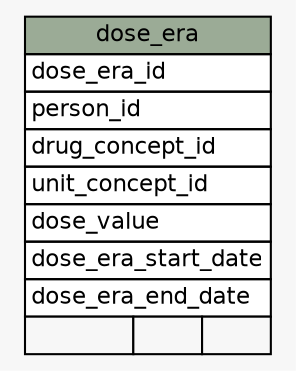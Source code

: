 // dot 2.38.0 on Linux 3.16.0-38-generic
// SchemaSpy rev 590
digraph "dose_era" {
  graph [
    rankdir="RL"
    bgcolor="#f7f7f7"
    nodesep="0.18"
    ranksep="0.46"
    fontname="Helvetica"
    fontsize="11"
  ];
  node [
    fontname="Helvetica"
    fontsize="11"
    shape="plaintext"
  ];
  edge [
    arrowsize="0.8"
  ];
  "dose_era" [
    label=<
    <TABLE BORDER="0" CELLBORDER="1" CELLSPACING="0" BGCOLOR="#ffffff">
      <TR><TD COLSPAN="3" BGCOLOR="#9bab96" ALIGN="CENTER">dose_era</TD></TR>
      <TR><TD PORT="dose_era_id" COLSPAN="3" ALIGN="LEFT">dose_era_id</TD></TR>
      <TR><TD PORT="person_id" COLSPAN="3" ALIGN="LEFT">person_id</TD></TR>
      <TR><TD PORT="drug_concept_id" COLSPAN="3" ALIGN="LEFT">drug_concept_id</TD></TR>
      <TR><TD PORT="unit_concept_id" COLSPAN="3" ALIGN="LEFT">unit_concept_id</TD></TR>
      <TR><TD PORT="dose_value" COLSPAN="3" ALIGN="LEFT">dose_value</TD></TR>
      <TR><TD PORT="dose_era_start_date" COLSPAN="3" ALIGN="LEFT">dose_era_start_date</TD></TR>
      <TR><TD PORT="dose_era_end_date" COLSPAN="3" ALIGN="LEFT">dose_era_end_date</TD></TR>
      <TR><TD ALIGN="LEFT" BGCOLOR="#f7f7f7">  </TD><TD ALIGN="RIGHT" BGCOLOR="#f7f7f7">  </TD><TD ALIGN="RIGHT" BGCOLOR="#f7f7f7">  </TD></TR>
    </TABLE>>
    URL="tables/dose_era.html"
    tooltip="dose_era"
  ];
}
